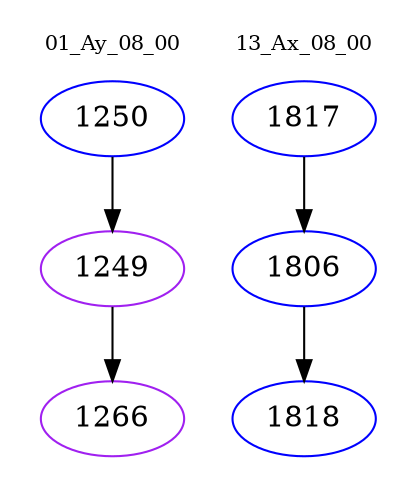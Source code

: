 digraph{
subgraph cluster_0 {
color = white
label = "01_Ay_08_00";
fontsize=10;
T0_1250 [label="1250", color="blue"]
T0_1250 -> T0_1249 [color="black"]
T0_1249 [label="1249", color="purple"]
T0_1249 -> T0_1266 [color="black"]
T0_1266 [label="1266", color="purple"]
}
subgraph cluster_1 {
color = white
label = "13_Ax_08_00";
fontsize=10;
T1_1817 [label="1817", color="blue"]
T1_1817 -> T1_1806 [color="black"]
T1_1806 [label="1806", color="blue"]
T1_1806 -> T1_1818 [color="black"]
T1_1818 [label="1818", color="blue"]
}
}
